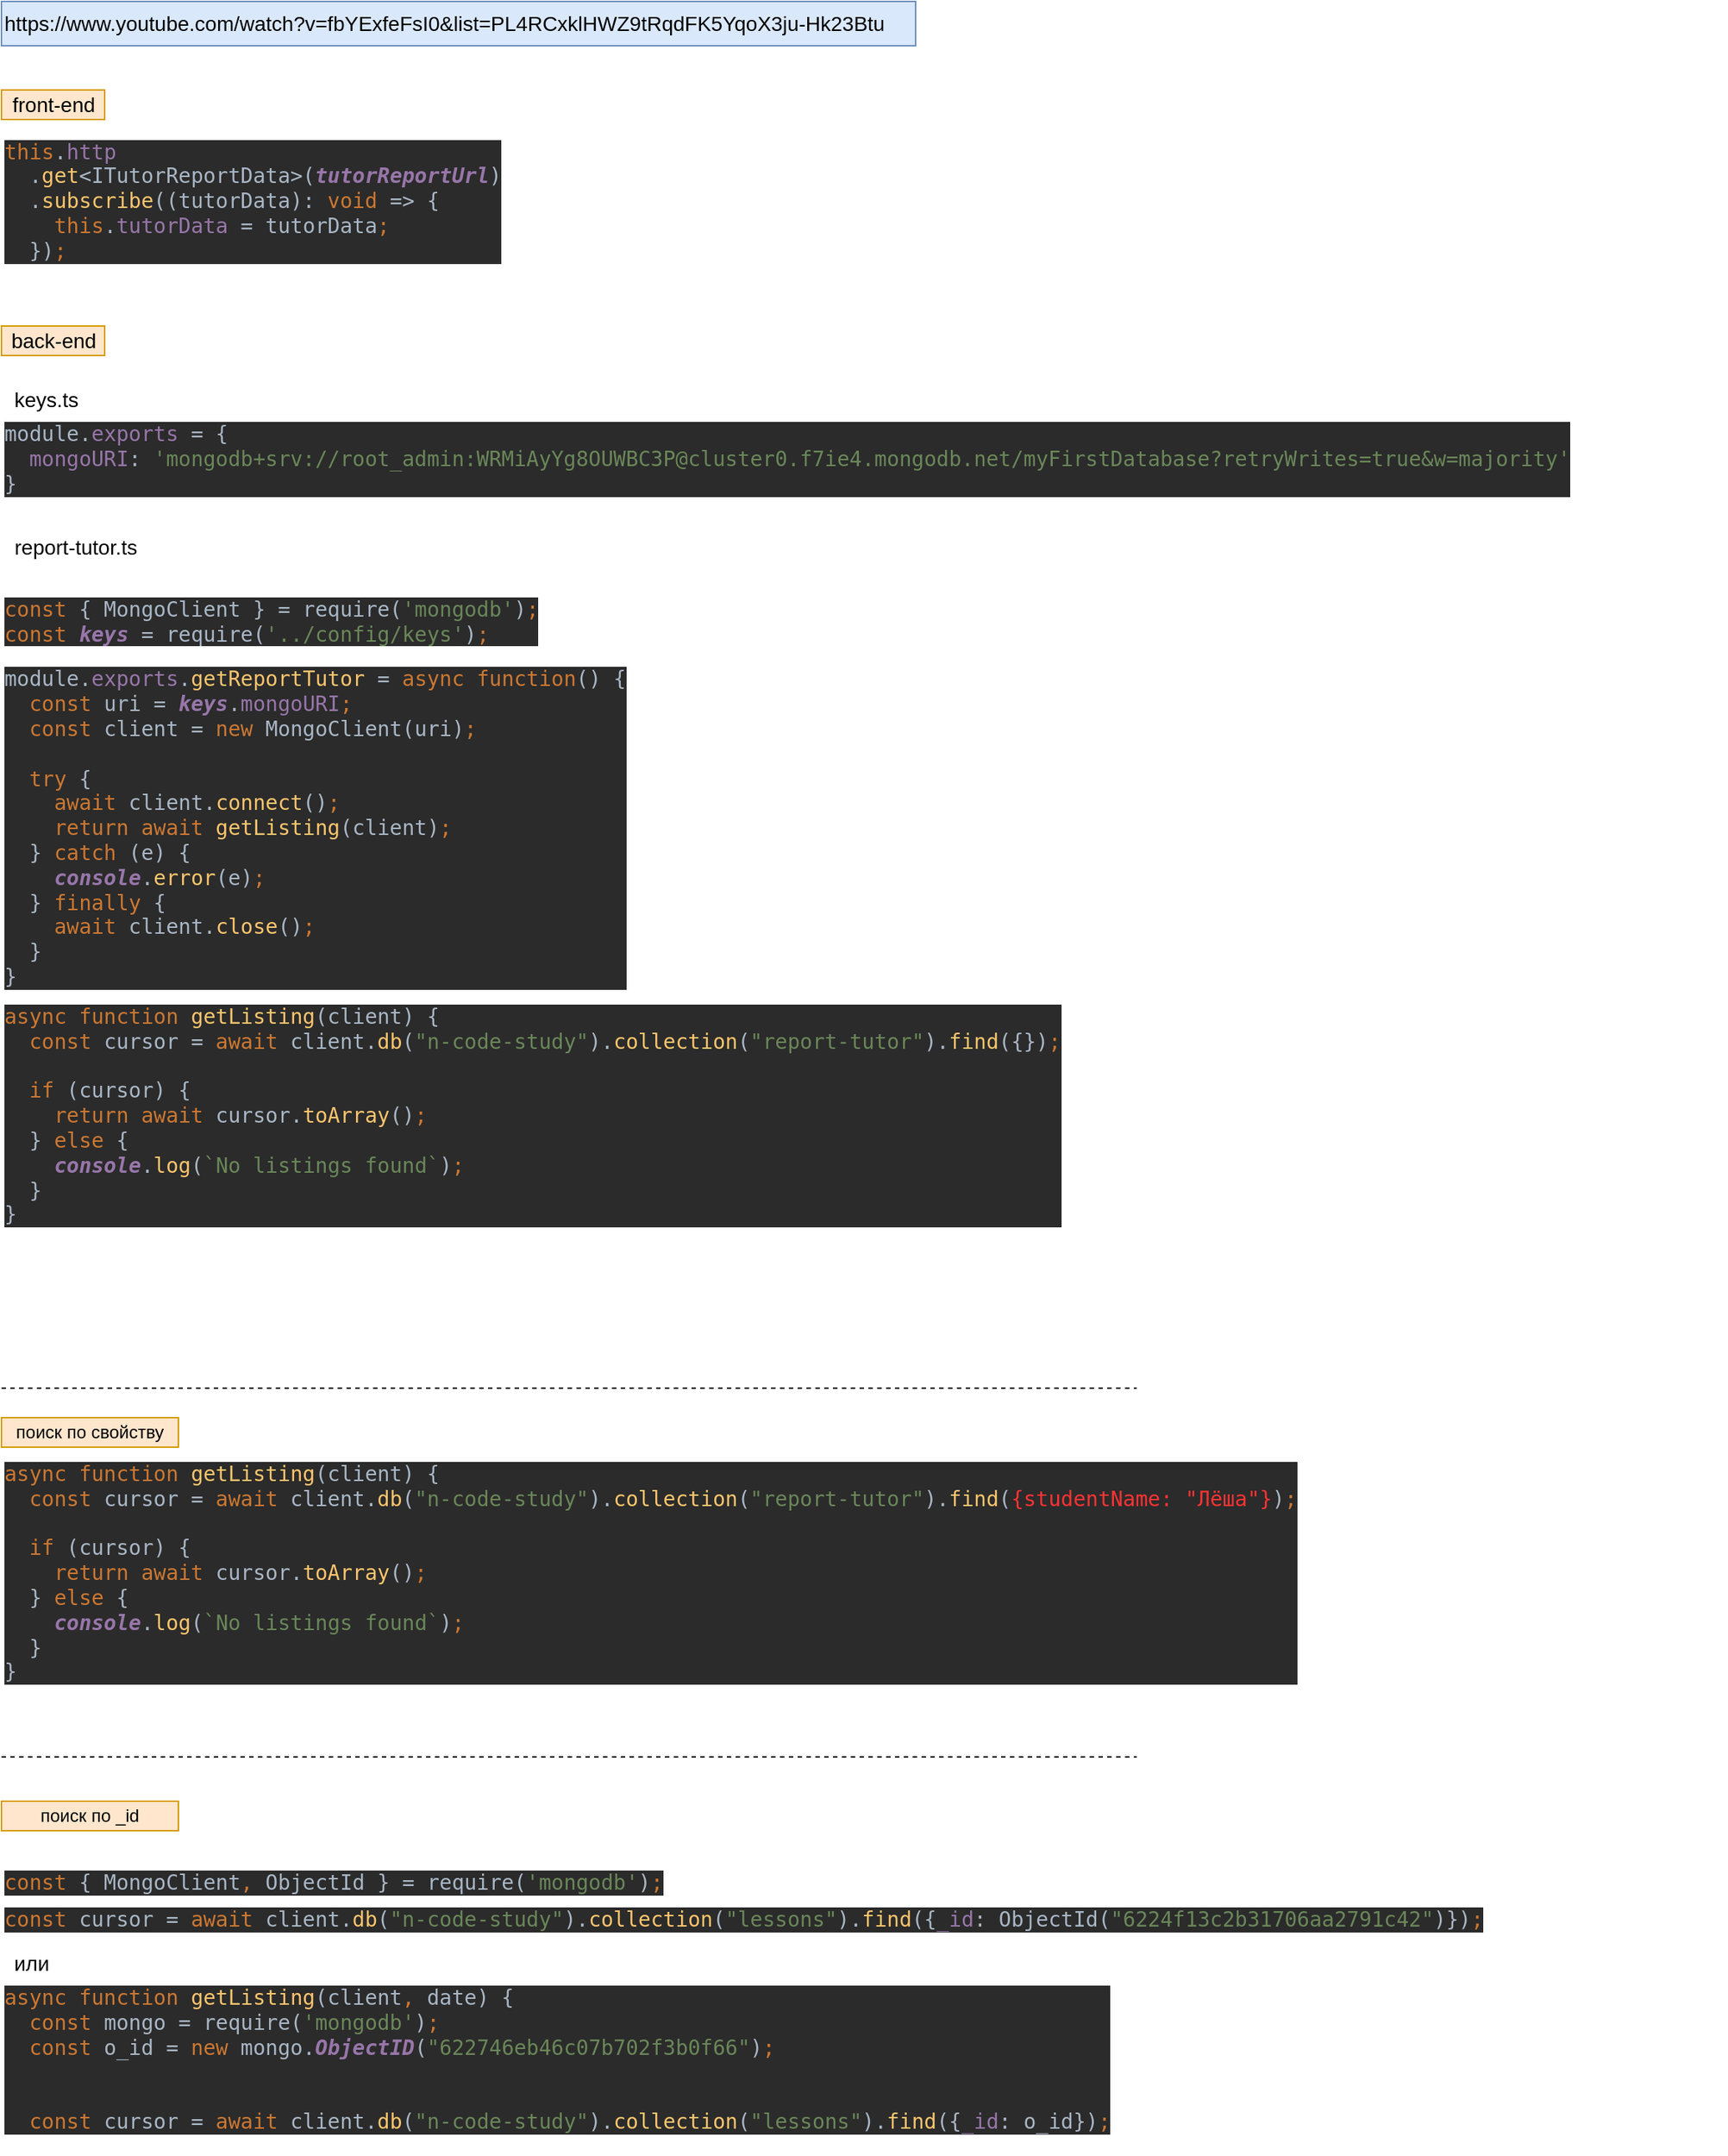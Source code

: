 <mxfile version="13.7.3" type="device" pages="4"><diagram id="C0SLp1-Ot98nmbYjIeOZ" name="get"><mxGraphModel dx="1024" dy="592" grid="1" gridSize="10" guides="1" tooltips="1" connect="1" arrows="1" fold="1" page="1" pageScale="1" pageWidth="827" pageHeight="1169" math="0" shadow="0"><root><mxCell id="0"/><mxCell id="1" parent="0"/><mxCell id="Z_RyxnuFz2zrRvbgIW5i-1" value="&lt;pre style=&quot;background-color: rgb(43, 43, 43); color: rgb(169, 183, 198); font-family: &amp;quot;jetbrains mono&amp;quot;, monospace; font-size: 14px;&quot;&gt;&lt;span style=&quot;color: rgb(204, 120, 50); font-size: 14px;&quot;&gt;this&lt;/span&gt;.&lt;span style=&quot;color: rgb(152, 118, 170); font-size: 14px;&quot;&gt;http&lt;br style=&quot;font-size: 14px;&quot;&gt;&lt;/span&gt;&lt;span style=&quot;color: rgb(152, 118, 170); font-size: 14px;&quot;&gt;  &lt;/span&gt;.&lt;span style=&quot;color: rgb(255, 198, 109); font-size: 14px;&quot;&gt;get&lt;/span&gt;&amp;lt;ITutorReportData&amp;gt;(&lt;span style=&quot;color: rgb(152, 118, 170); font-weight: bold; font-style: italic; font-size: 14px;&quot;&gt;tutorReportUrl&lt;/span&gt;)&lt;br style=&quot;font-size: 14px;&quot;&gt;  .&lt;span style=&quot;color: rgb(255, 198, 109); font-size: 14px;&quot;&gt;subscribe&lt;/span&gt;((tutorData): &lt;span style=&quot;color: rgb(204, 120, 50); font-size: 14px;&quot;&gt;void &lt;/span&gt;=&amp;gt; {&lt;br style=&quot;font-size: 14px;&quot;&gt;    &lt;span style=&quot;color: rgb(204, 120, 50); font-size: 14px;&quot;&gt;this&lt;/span&gt;.&lt;span style=&quot;color: rgb(152, 118, 170); font-size: 14px;&quot;&gt;tutorData &lt;/span&gt;= tutorData&lt;span style=&quot;color: rgb(204, 120, 50); font-size: 14px;&quot;&gt;;&lt;br style=&quot;font-size: 14px;&quot;&gt;&lt;/span&gt;&lt;span style=&quot;color: rgb(204, 120, 50); font-size: 14px;&quot;&gt;  &lt;/span&gt;})&lt;span style=&quot;color: rgb(204, 120, 50); font-size: 14px;&quot;&gt;;&lt;/span&gt;&lt;/pre&gt;" style="text;whiteSpace=wrap;html=1;fontSize=14;verticalAlign=middle;" parent="1" vertex="1"><mxGeometry x="40" y="110" width="350" height="90" as="geometry"/></mxCell><mxCell id="Z_RyxnuFz2zrRvbgIW5i-2" value="front-end" style="text;html=1;align=center;verticalAlign=middle;resizable=0;points=[];autosize=1;fontSize=14;fillColor=#ffe6cc;strokeColor=#d79b00;" parent="1" vertex="1"><mxGeometry x="40" y="80" width="70" height="20" as="geometry"/></mxCell><mxCell id="Z_RyxnuFz2zrRvbgIW5i-3" value="back-end" style="text;html=1;align=center;verticalAlign=middle;resizable=0;points=[];autosize=1;fontSize=14;fillColor=#ffe6cc;strokeColor=#d79b00;" parent="1" vertex="1"><mxGeometry x="40" y="240" width="70" height="20" as="geometry"/></mxCell><mxCell id="Z_RyxnuFz2zrRvbgIW5i-4" value="&lt;pre style=&quot;background-color: #2b2b2b ; color: #a9b7c6 ; font-family: &amp;quot;jetbrains mono&amp;quot; , monospace ; font-size: 9 8pt&quot;&gt;module.&lt;span style=&quot;color: #9876aa&quot;&gt;exports&lt;/span&gt;.&lt;span style=&quot;color: #ffc66d&quot;&gt;getReportTutor &lt;/span&gt;= &lt;span style=&quot;color: #cc7832&quot;&gt;async function&lt;/span&gt;() {&lt;br&gt;  &lt;span style=&quot;color: #cc7832&quot;&gt;const &lt;/span&gt;uri = &lt;span style=&quot;color: #9876aa ; font-weight: bold ; font-style: italic&quot;&gt;keys&lt;/span&gt;.&lt;span style=&quot;color: #9876aa&quot;&gt;mongoURI&lt;/span&gt;&lt;span style=&quot;color: #cc7832&quot;&gt;;&lt;br&gt;&lt;/span&gt;&lt;span style=&quot;color: #cc7832&quot;&gt;  const &lt;/span&gt;client = &lt;span style=&quot;color: #cc7832&quot;&gt;new &lt;/span&gt;MongoClient(uri)&lt;span style=&quot;color: #cc7832&quot;&gt;;&lt;br&gt;&lt;/span&gt;&lt;span style=&quot;color: #cc7832&quot;&gt;&lt;br&gt;&lt;/span&gt;&lt;span style=&quot;color: #cc7832&quot;&gt;  try &lt;/span&gt;{&lt;br&gt;    &lt;span style=&quot;color: #cc7832&quot;&gt;await &lt;/span&gt;client.&lt;span style=&quot;color: #ffc66d&quot;&gt;connect&lt;/span&gt;()&lt;span style=&quot;color: #cc7832&quot;&gt;;&lt;br&gt;&lt;/span&gt;&lt;span style=&quot;color: #cc7832&quot;&gt;    return await &lt;/span&gt;&lt;span style=&quot;color: #ffc66d&quot;&gt;getListing&lt;/span&gt;(client)&lt;span style=&quot;color: #cc7832&quot;&gt;;&lt;br&gt;&lt;/span&gt;&lt;span style=&quot;color: #cc7832&quot;&gt;  &lt;/span&gt;} &lt;span style=&quot;color: #cc7832&quot;&gt;catch &lt;/span&gt;(e) {&lt;br&gt;    &lt;span style=&quot;color: #9876aa ; font-weight: bold ; font-style: italic&quot;&gt;console&lt;/span&gt;.&lt;span style=&quot;color: #ffc66d&quot;&gt;error&lt;/span&gt;(e)&lt;span style=&quot;color: #cc7832&quot;&gt;;&lt;br&gt;&lt;/span&gt;&lt;span style=&quot;color: #cc7832&quot;&gt;  &lt;/span&gt;} &lt;span style=&quot;color: #cc7832&quot;&gt;finally &lt;/span&gt;{&lt;br&gt;    &lt;span style=&quot;color: #cc7832&quot;&gt;await &lt;/span&gt;client.&lt;span style=&quot;color: #ffc66d&quot;&gt;close&lt;/span&gt;()&lt;span style=&quot;color: #cc7832&quot;&gt;;&lt;br&gt;&lt;/span&gt;&lt;span style=&quot;color: #cc7832&quot;&gt;  &lt;/span&gt;}&lt;br&gt;}&lt;/pre&gt;" style="text;whiteSpace=wrap;html=1;fontSize=14;verticalAlign=middle;" parent="1" vertex="1"><mxGeometry x="40" y="470" width="450" height="220" as="geometry"/></mxCell><mxCell id="Z_RyxnuFz2zrRvbgIW5i-5" value="&lt;pre style=&quot;background-color: #2b2b2b ; color: #a9b7c6 ; font-family: &amp;quot;jetbrains mono&amp;quot; , monospace ; font-size: 9 8pt&quot;&gt;&lt;span style=&quot;color: #cc7832&quot;&gt;async function &lt;/span&gt;&lt;span style=&quot;color: #ffc66d&quot;&gt;getListing&lt;/span&gt;(client) {&lt;br&gt;  &lt;span style=&quot;color: #cc7832&quot;&gt;const &lt;/span&gt;cursor = &lt;span style=&quot;color: #cc7832&quot;&gt;await &lt;/span&gt;client.&lt;span style=&quot;color: #ffc66d&quot;&gt;db&lt;/span&gt;(&lt;span style=&quot;color: #6a8759&quot;&gt;&quot;n-code-study&quot;&lt;/span&gt;).&lt;span style=&quot;color: #ffc66d&quot;&gt;collection&lt;/span&gt;(&lt;span style=&quot;color: #6a8759&quot;&gt;&quot;report-tutor&quot;&lt;/span&gt;).&lt;span style=&quot;color: #ffc66d&quot;&gt;find&lt;/span&gt;({})&lt;span style=&quot;color: #cc7832&quot;&gt;;&lt;br&gt;&lt;/span&gt;&lt;span style=&quot;color: #cc7832&quot;&gt;&lt;br&gt;&lt;/span&gt;&lt;span style=&quot;color: #cc7832&quot;&gt;  if &lt;/span&gt;(cursor) {&lt;br&gt;    &lt;span style=&quot;color: #cc7832&quot;&gt;return await &lt;/span&gt;cursor.&lt;span style=&quot;color: #ffc66d&quot;&gt;toArray&lt;/span&gt;()&lt;span style=&quot;color: #cc7832&quot;&gt;;&lt;br&gt;&lt;/span&gt;&lt;span style=&quot;color: #cc7832&quot;&gt;  &lt;/span&gt;} &lt;span style=&quot;color: #cc7832&quot;&gt;else &lt;/span&gt;{&lt;br&gt;    &lt;span style=&quot;color: #9876aa ; font-weight: bold ; font-style: italic&quot;&gt;console&lt;/span&gt;.&lt;span style=&quot;color: #ffc66d&quot;&gt;log&lt;/span&gt;(&lt;span style=&quot;color: #6a8759&quot;&gt;`No listings found`&lt;/span&gt;)&lt;span style=&quot;color: #cc7832&quot;&gt;;&lt;br&gt;&lt;/span&gt;&lt;span style=&quot;color: #cc7832&quot;&gt;  &lt;/span&gt;}&lt;br&gt;}&lt;/pre&gt;" style="text;whiteSpace=wrap;html=1;fontSize=14;verticalAlign=middle;" parent="1" vertex="1"><mxGeometry x="40" y="700" width="720" height="150" as="geometry"/></mxCell><mxCell id="Z_RyxnuFz2zrRvbgIW5i-6" value="&lt;pre style=&quot;background-color: #2b2b2b ; color: #a9b7c6 ; font-family: &amp;quot;jetbrains mono&amp;quot; , monospace ; font-size: 9 8pt&quot;&gt;module.&lt;span style=&quot;color: #9876aa&quot;&gt;exports &lt;/span&gt;= {&lt;br&gt;  &lt;span style=&quot;color: #9876aa&quot;&gt;mongoURI&lt;/span&gt;: &lt;span style=&quot;color: #6a8759&quot;&gt;'mongodb+srv://root_admin:WRMiAyYg8OUWBC3P@cluster0.f7ie4.mongodb.net/myFirstDatabase?retryWrites=true&amp;amp;w=majority'&lt;br&gt;&lt;/span&gt;}&lt;/pre&gt;" style="text;whiteSpace=wrap;html=1;fontSize=14;verticalAlign=middle;" parent="1" vertex="1"><mxGeometry x="40" y="300" width="770" height="60" as="geometry"/></mxCell><mxCell id="Z_RyxnuFz2zrRvbgIW5i-7" value="keys.ts" style="text;html=1;align=center;verticalAlign=middle;resizable=0;points=[];autosize=1;fontSize=14;" parent="1" vertex="1"><mxGeometry x="40" y="280" width="60" height="20" as="geometry"/></mxCell><mxCell id="Z_RyxnuFz2zrRvbgIW5i-8" value="&lt;pre style=&quot;background-color: #2b2b2b ; color: #a9b7c6 ; font-family: &amp;quot;jetbrains mono&amp;quot; , monospace ; font-size: 9 8pt&quot;&gt;&lt;span style=&quot;color: #cc7832&quot;&gt;const &lt;/span&gt;{ MongoClient } = require(&lt;span style=&quot;color: #6a8759&quot;&gt;'mongodb'&lt;/span&gt;)&lt;span style=&quot;color: #cc7832&quot;&gt;;&lt;br&gt;&lt;/span&gt;&lt;span style=&quot;color: #cc7832&quot;&gt;const &lt;/span&gt;&lt;span style=&quot;color: #9876aa ; font-weight: bold ; font-style: italic&quot;&gt;keys &lt;/span&gt;= require(&lt;span style=&quot;color: #6a8759&quot;&gt;'../config/keys'&lt;/span&gt;)&lt;span style=&quot;color: #cc7832&quot;&gt;;&lt;/span&gt;&lt;/pre&gt;" style="text;whiteSpace=wrap;html=1;fontSize=14;verticalAlign=middle;" parent="1" vertex="1"><mxGeometry x="40" y="420" width="390" height="40" as="geometry"/></mxCell><mxCell id="Z_RyxnuFz2zrRvbgIW5i-9" value="report-tutor.ts" style="text;html=1;align=center;verticalAlign=middle;resizable=0;points=[];autosize=1;fontSize=14;" parent="1" vertex="1"><mxGeometry x="40" y="380" width="100" height="20" as="geometry"/></mxCell><UserObject label="https://www.youtube.com/watch?v=fbYExfeFsI0&amp;list=PL4RCxklHWZ9tRqdFK5YqoX3ju-Hk23Btu" link="https://www.youtube.com/watch?v=fbYExfeFsI0&amp;list=PL4RCxklHWZ9tRqdFK5YqoX3ju-Hk23Btu" id="CgA-ZQlIcDmH8f3sfUjZ-1"><mxCell style="text;whiteSpace=wrap;html=1;fontSize=14;fillColor=#dae8fc;strokeColor=#6c8ebf;" parent="1" vertex="1"><mxGeometry x="40" y="20" width="620" height="30" as="geometry"/></mxCell></UserObject><mxCell id="luUYkMxcH7jTEnD5_Dl_-1" value="" style="endArrow=none;dashed=1;html=1;" edge="1" parent="1"><mxGeometry width="50" height="50" relative="1" as="geometry"><mxPoint x="40" y="960" as="sourcePoint"/><mxPoint x="810" y="960" as="targetPoint"/></mxGeometry></mxCell><mxCell id="luUYkMxcH7jTEnD5_Dl_-2" value="&lt;pre style=&quot;background-color: rgb(43 , 43 , 43) ; font-family: &amp;#34;jetbrains mono&amp;#34; , monospace&quot;&gt;&lt;span style=&quot;color: rgb(169 , 183 , 198)&quot;&gt;&lt;span style=&quot;color: #cc7832&quot;&gt;async function &lt;/span&gt;&lt;span style=&quot;color: #ffc66d&quot;&gt;getListing&lt;/span&gt;(client) {&lt;br&gt;  &lt;span style=&quot;color: #cc7832&quot;&gt;const &lt;/span&gt;cursor = &lt;span style=&quot;color: #cc7832&quot;&gt;await &lt;/span&gt;client.&lt;span style=&quot;color: #ffc66d&quot;&gt;db&lt;/span&gt;(&lt;span style=&quot;color: #6a8759&quot;&gt;&quot;n-code-study&quot;&lt;/span&gt;).&lt;span style=&quot;color: #ffc66d&quot;&gt;collection&lt;/span&gt;(&lt;span style=&quot;color: #6a8759&quot;&gt;&quot;report-tutor&quot;&lt;/span&gt;).&lt;span style=&quot;color: #ffc66d&quot;&gt;find&lt;/span&gt;(&lt;/span&gt;&lt;font color=&quot;#ff3333&quot;&gt;{studentName: &quot;Лёша&quot;}&lt;/font&gt;&lt;font color=&quot;#a9b7c6&quot;&gt;)&lt;/font&gt;&lt;span style=&quot;color: rgb(204 , 120 , 50)&quot;&gt;;&lt;br&gt;&lt;/span&gt;&lt;span style=&quot;color: rgb(204 , 120 , 50)&quot;&gt;&lt;br&gt;&lt;/span&gt;&lt;span style=&quot;color: rgb(204 , 120 , 50)&quot;&gt;  if &lt;/span&gt;&lt;font color=&quot;#a9b7c6&quot;&gt;(cursor) {&lt;br&gt;    &lt;/font&gt;&lt;span style=&quot;color: rgb(204 , 120 , 50)&quot;&gt;return await &lt;/span&gt;&lt;font color=&quot;#a9b7c6&quot;&gt;cursor.&lt;/font&gt;&lt;span style=&quot;color: rgb(255 , 198 , 109)&quot;&gt;toArray&lt;/span&gt;&lt;font color=&quot;#a9b7c6&quot;&gt;()&lt;/font&gt;&lt;span style=&quot;color: rgb(204 , 120 , 50)&quot;&gt;;&lt;br&gt;&lt;/span&gt;&lt;span style=&quot;color: rgb(204 , 120 , 50)&quot;&gt;  &lt;/span&gt;&lt;font color=&quot;#a9b7c6&quot;&gt;} &lt;/font&gt;&lt;span style=&quot;color: rgb(204 , 120 , 50)&quot;&gt;else &lt;/span&gt;&lt;font color=&quot;#a9b7c6&quot;&gt;{&lt;br&gt;    &lt;/font&gt;&lt;span style=&quot;color: rgb(152 , 118 , 170) ; font-weight: bold ; font-style: italic&quot;&gt;console&lt;/span&gt;&lt;font color=&quot;#a9b7c6&quot;&gt;.&lt;/font&gt;&lt;span style=&quot;color: rgb(255 , 198 , 109)&quot;&gt;log&lt;/span&gt;&lt;font color=&quot;#a9b7c6&quot;&gt;(&lt;/font&gt;&lt;span style=&quot;color: rgb(106 , 135 , 89)&quot;&gt;`No listings found`&lt;/span&gt;&lt;font color=&quot;#a9b7c6&quot;&gt;)&lt;/font&gt;&lt;span style=&quot;color: rgb(204 , 120 , 50)&quot;&gt;;&lt;br&gt;&lt;/span&gt;&lt;span style=&quot;color: rgb(204 , 120 , 50)&quot;&gt;  &lt;/span&gt;&lt;font color=&quot;#a9b7c6&quot;&gt;}&lt;br&gt;}&lt;/font&gt;&lt;/pre&gt;" style="text;whiteSpace=wrap;html=1;fontSize=14;verticalAlign=middle;" vertex="1" parent="1"><mxGeometry x="40" y="1010" width="1170" height="150" as="geometry"/></mxCell><mxCell id="luUYkMxcH7jTEnD5_Dl_-3" value="поиск по свойству" style="text;html=1;strokeColor=#d79b00;fillColor=#ffe6cc;align=center;verticalAlign=middle;whiteSpace=wrap;rounded=0;" vertex="1" parent="1"><mxGeometry x="40" y="980" width="120" height="20" as="geometry"/></mxCell><mxCell id="luUYkMxcH7jTEnD5_Dl_-4" value="" style="endArrow=none;dashed=1;html=1;" edge="1" parent="1"><mxGeometry width="50" height="50" relative="1" as="geometry"><mxPoint x="40" y="1210" as="sourcePoint"/><mxPoint x="810" y="1210" as="targetPoint"/></mxGeometry></mxCell><mxCell id="luUYkMxcH7jTEnD5_Dl_-5" value="&lt;pre style=&quot;background-color: rgb(43, 43, 43); color: rgb(169, 183, 198); font-family: &amp;quot;jetbrains mono&amp;quot;, monospace; font-size: 14px;&quot;&gt;&lt;span style=&quot;color: rgb(204, 120, 50); font-size: 14px;&quot;&gt;async function &lt;/span&gt;&lt;span style=&quot;color: rgb(255, 198, 109); font-size: 14px;&quot;&gt;getListing&lt;/span&gt;(client&lt;span style=&quot;color: rgb(204, 120, 50); font-size: 14px;&quot;&gt;, &lt;/span&gt;date) {&lt;br style=&quot;font-size: 14px;&quot;&gt;  &lt;span style=&quot;color: rgb(204, 120, 50); font-size: 14px;&quot;&gt;const &lt;/span&gt;mongo = require(&lt;span style=&quot;color: rgb(106, 135, 89); font-size: 14px;&quot;&gt;'mongodb'&lt;/span&gt;)&lt;span style=&quot;color: rgb(204, 120, 50); font-size: 14px;&quot;&gt;;&lt;br style=&quot;font-size: 14px;&quot;&gt;&lt;/span&gt;&lt;span style=&quot;color: rgb(204, 120, 50); font-size: 14px;&quot;&gt;  const &lt;/span&gt;o_id = &lt;span style=&quot;color: rgb(204, 120, 50); font-size: 14px;&quot;&gt;new &lt;/span&gt;mongo.&lt;span style=&quot;color: rgb(152, 118, 170); font-weight: bold; font-style: italic; font-size: 14px;&quot;&gt;ObjectID&lt;/span&gt;(&lt;span style=&quot;color: rgb(106, 135, 89); font-size: 14px;&quot;&gt;&quot;622746eb46c07b702f3b0f66&quot;&lt;/span&gt;)&lt;span style=&quot;color: rgb(204, 120, 50); font-size: 14px;&quot;&gt;;&lt;br style=&quot;font-size: 14px;&quot;&gt;&lt;/span&gt;&lt;span style=&quot;color: rgb(204, 120, 50); font-size: 14px;&quot;&gt;&lt;br style=&quot;font-size: 14px;&quot;&gt;&lt;/span&gt;&lt;span style=&quot;color: rgb(204, 120, 50); font-size: 14px;&quot;&gt;&lt;br style=&quot;font-size: 14px;&quot;&gt;&lt;/span&gt;&lt;span style=&quot;color: rgb(204, 120, 50); font-size: 14px;&quot;&gt;  const &lt;/span&gt;cursor = &lt;span style=&quot;color: rgb(204, 120, 50); font-size: 14px;&quot;&gt;await &lt;/span&gt;client.&lt;span style=&quot;color: rgb(255, 198, 109); font-size: 14px;&quot;&gt;db&lt;/span&gt;(&lt;span style=&quot;color: rgb(106, 135, 89); font-size: 14px;&quot;&gt;&quot;n-code-study&quot;&lt;/span&gt;).&lt;span style=&quot;color: rgb(255, 198, 109); font-size: 14px;&quot;&gt;collection&lt;/span&gt;(&lt;span style=&quot;color: rgb(106, 135, 89); font-size: 14px;&quot;&gt;&quot;lessons&quot;&lt;/span&gt;).&lt;span style=&quot;color: rgb(255, 198, 109); font-size: 14px;&quot;&gt;find&lt;/span&gt;({&lt;span style=&quot;color: rgb(152, 118, 170); font-size: 14px;&quot;&gt;_id&lt;/span&gt;: o_id})&lt;span style=&quot;color: rgb(204, 120, 50); font-size: 14px;&quot;&gt;;&lt;/span&gt;&lt;/pre&gt;" style="text;whiteSpace=wrap;html=1;verticalAlign=middle;fontSize=14;" vertex="1" parent="1"><mxGeometry x="40" y="1370" width="550" height="90" as="geometry"/></mxCell><mxCell id="luUYkMxcH7jTEnD5_Dl_-6" value="поиск по _id" style="text;html=1;strokeColor=#d79b00;fillColor=#ffe6cc;align=center;verticalAlign=middle;whiteSpace=wrap;rounded=0;" vertex="1" parent="1"><mxGeometry x="40" y="1240" width="120" height="20" as="geometry"/></mxCell><mxCell id="luUYkMxcH7jTEnD5_Dl_-7" value="или" style="text;html=1;align=center;verticalAlign=middle;resizable=0;points=[];autosize=1;fontSize=14;" vertex="1" parent="1"><mxGeometry x="40" y="1340" width="40" height="20" as="geometry"/></mxCell><mxCell id="luUYkMxcH7jTEnD5_Dl_-8" value="&lt;pre style=&quot;background-color: #2b2b2b ; color: #a9b7c6 ; font-family: &amp;quot;jetbrains mono&amp;quot; , monospace ; font-size: 9 8pt&quot;&gt;&lt;span style=&quot;color: #cc7832&quot;&gt;const &lt;/span&gt;{ MongoClient&lt;span style=&quot;color: #cc7832&quot;&gt;, &lt;/span&gt;ObjectId } = require(&lt;span style=&quot;color: #6a8759&quot;&gt;'mongodb'&lt;/span&gt;)&lt;span style=&quot;color: #cc7832&quot;&gt;;&lt;/span&gt;&lt;/pre&gt;" style="text;whiteSpace=wrap;html=1;fontSize=14;verticalAlign=middle;" vertex="1" parent="1"><mxGeometry x="40" y="1280" width="470" height="30" as="geometry"/></mxCell><mxCell id="luUYkMxcH7jTEnD5_Dl_-9" value="&lt;pre style=&quot;background-color: #2b2b2b ; color: #a9b7c6 ; font-family: &amp;quot;jetbrains mono&amp;quot; , monospace ; font-size: 9 8pt&quot;&gt;&lt;span style=&quot;color: #cc7832&quot;&gt;const &lt;/span&gt;cursor = &lt;span style=&quot;color: #cc7832&quot;&gt;await &lt;/span&gt;client.&lt;span style=&quot;color: #ffc66d&quot;&gt;db&lt;/span&gt;(&lt;span style=&quot;color: #6a8759&quot;&gt;&quot;n-code-study&quot;&lt;/span&gt;).&lt;span style=&quot;color: #ffc66d&quot;&gt;collection&lt;/span&gt;(&lt;span style=&quot;color: #6a8759&quot;&gt;&quot;lessons&quot;&lt;/span&gt;).&lt;span style=&quot;color: #ffc66d&quot;&gt;find&lt;/span&gt;({&lt;span style=&quot;color: #9876aa&quot;&gt;_id&lt;/span&gt;: ObjectId(&lt;span style=&quot;color: #6a8759&quot;&gt;&quot;6224f13c2b31706aa2791c42&quot;&lt;/span&gt;)})&lt;span style=&quot;color: #cc7832&quot;&gt;;&lt;/span&gt;&lt;/pre&gt;" style="text;whiteSpace=wrap;html=1;fontSize=14;verticalAlign=middle;" vertex="1" parent="1"><mxGeometry x="40" y="1300" width="550" height="40" as="geometry"/></mxCell></root></mxGraphModel></diagram><diagram id="MFLV8ytyMwmdDLiVcy2L" name="add (post)"><mxGraphModel dx="1024" dy="592" grid="1" gridSize="10" guides="1" tooltips="1" connect="1" arrows="1" fold="1" page="1" pageScale="1" pageWidth="827" pageHeight="1169" math="0" shadow="0"><root><mxCell id="myI89vEvNKv6gcAAd4rY-0"/><mxCell id="myI89vEvNKv6gcAAd4rY-1" parent="myI89vEvNKv6gcAAd4rY-0"/><mxCell id="XvN6N60eGgAWxfsmA-5O-1" value="front-end" style="text;html=1;align=center;verticalAlign=middle;resizable=0;points=[];autosize=1;fontSize=14;fillColor=#ffe6cc;strokeColor=#d79b00;" parent="myI89vEvNKv6gcAAd4rY-1" vertex="1"><mxGeometry x="40" y="60" width="70" height="20" as="geometry"/></mxCell><mxCell id="XvN6N60eGgAWxfsmA-5O-2" value="back-end" style="text;html=1;align=center;verticalAlign=middle;resizable=0;points=[];autosize=1;fontSize=14;fillColor=#ffe6cc;strokeColor=#d79b00;" parent="myI89vEvNKv6gcAAd4rY-1" vertex="1"><mxGeometry x="40" y="280" width="70" height="20" as="geometry"/></mxCell><mxCell id="XvN6N60eGgAWxfsmA-5O-5" value="&lt;pre style=&quot;background-color: #2b2b2b ; color: #a9b7c6 ; font-family: &amp;quot;jetbrains mono&amp;quot; , monospace ; font-size: 9 8pt&quot;&gt;module.&lt;span style=&quot;color: #9876aa&quot;&gt;exports &lt;/span&gt;= {&lt;br&gt;  &lt;span style=&quot;color: #9876aa&quot;&gt;mongoURI&lt;/span&gt;: &lt;span style=&quot;color: #6a8759&quot;&gt;'mongodb+srv://root_admin:WRMiAyYg8OUWBC3P@cluster0.f7ie4.mongodb.net/myFirstDatabase?retryWrites=true&amp;amp;w=majority'&lt;br&gt;&lt;/span&gt;}&lt;/pre&gt;" style="text;whiteSpace=wrap;html=1;fontSize=14;verticalAlign=middle;" parent="myI89vEvNKv6gcAAd4rY-1" vertex="1"><mxGeometry x="40" y="330" width="770" height="60" as="geometry"/></mxCell><mxCell id="XvN6N60eGgAWxfsmA-5O-6" value="keys.ts" style="text;html=1;align=center;verticalAlign=middle;resizable=0;points=[];autosize=1;fontSize=14;" parent="myI89vEvNKv6gcAAd4rY-1" vertex="1"><mxGeometry x="40" y="310" width="60" height="20" as="geometry"/></mxCell><mxCell id="XvN6N60eGgAWxfsmA-5O-7" value="&lt;pre style=&quot;background-color: #2b2b2b ; color: #a9b7c6 ; font-family: &amp;quot;jetbrains mono&amp;quot; , monospace ; font-size: 9 8pt&quot;&gt;&lt;span style=&quot;color: #cc7832&quot;&gt;const &lt;/span&gt;{ MongoClient } = require(&lt;span style=&quot;color: #6a8759&quot;&gt;'mongodb'&lt;/span&gt;)&lt;span style=&quot;color: #cc7832&quot;&gt;;&lt;br&gt;&lt;/span&gt;&lt;span style=&quot;color: #cc7832&quot;&gt;const &lt;/span&gt;&lt;span style=&quot;color: #9876aa ; font-weight: bold ; font-style: italic&quot;&gt;keys &lt;/span&gt;= require(&lt;span style=&quot;color: #6a8759&quot;&gt;'../config/keys'&lt;/span&gt;)&lt;span style=&quot;color: #cc7832&quot;&gt;;&lt;/span&gt;&lt;/pre&gt;" style="text;whiteSpace=wrap;html=1;fontSize=14;verticalAlign=middle;" parent="myI89vEvNKv6gcAAd4rY-1" vertex="1"><mxGeometry x="40" y="420" width="390" height="40" as="geometry"/></mxCell><mxCell id="XvN6N60eGgAWxfsmA-5O-8" value="report-tutor.ts" style="text;html=1;align=center;verticalAlign=middle;resizable=0;points=[];autosize=1;fontSize=14;" parent="myI89vEvNKv6gcAAd4rY-1" vertex="1"><mxGeometry x="40" y="400" width="100" height="20" as="geometry"/></mxCell><mxCell id="bj8vV6K6RHZCfGik3T3Q-0" value="&lt;pre style=&quot;background-color: #2b2b2b ; color: #a9b7c6 ; font-family: &amp;quot;jetbrains mono&amp;quot; , monospace ; font-size: 9 8pt&quot;&gt; &lt;span style=&quot;color: #cc7832&quot;&gt;const &lt;/span&gt;newRow = {&lt;br&gt;  &lt;span style=&quot;color: #6a8759&quot;&gt;&quot;date&quot;&lt;/span&gt;: &lt;span style=&quot;color: #6a8759&quot;&gt;&quot;13.01.22&quot;&lt;/span&gt;&lt;span style=&quot;color: #cc7832&quot;&gt;,&lt;br&gt;&lt;/span&gt;&lt;span style=&quot;color: #cc7832&quot;&gt;  &lt;/span&gt;&lt;span style=&quot;color: #6a8759&quot;&gt;&quot;time&quot;&lt;/span&gt;: &lt;span style=&quot;color: #6a8759&quot;&gt;&quot;14:00 - 15:00&quot;&lt;/span&gt;&lt;span style=&quot;color: #cc7832&quot;&gt;,&lt;br&gt;&lt;/span&gt;&lt;span style=&quot;color: #cc7832&quot;&gt;  &lt;/span&gt;&lt;span style=&quot;color: #6a8759&quot;&gt;&quot;name&quot;&lt;/span&gt;: &lt;span style=&quot;color: #6a8759&quot;&gt;&quot;Лёша1111&quot;&lt;/span&gt;&lt;span style=&quot;color: #cc7832&quot;&gt;,&lt;br&gt;&lt;/span&gt;&lt;span style=&quot;color: #cc7832&quot;&gt;  &lt;/span&gt;&lt;span style=&quot;color: #6a8759&quot;&gt;&quot;subject&quot;&lt;/span&gt;: &lt;span style=&quot;color: #6a8759&quot;&gt;&quot;Тема&quot;&lt;/span&gt;&lt;span style=&quot;color: #cc7832&quot;&gt;,&lt;br&gt;&lt;/span&gt;&lt;span style=&quot;color: #cc7832&quot;&gt;  &lt;/span&gt;&lt;span style=&quot;color: #6a8759&quot;&gt;&quot;status&quot;&lt;/span&gt;: &lt;span style=&quot;color: #6a8759&quot;&gt;&quot;Отменено&quot;&lt;/span&gt;&lt;span style=&quot;color: #cc7832&quot;&gt;,&lt;br&gt;&lt;/span&gt;&lt;span style=&quot;color: #cc7832&quot;&gt;  &lt;/span&gt;&lt;span style=&quot;color: #6a8759&quot;&gt;&quot;information&quot;&lt;/span&gt;: &lt;span style=&quot;color: #6a8759&quot;&gt;&quot;test2&quot;&lt;/span&gt;&lt;span style=&quot;color: #cc7832&quot;&gt;,&lt;br&gt;&lt;/span&gt;&lt;span style=&quot;color: #cc7832&quot;&gt;  &lt;/span&gt;&lt;span style=&quot;color: #6a8759&quot;&gt;&quot;rowId&quot;&lt;/span&gt;: &lt;span style=&quot;color: #9876aa ; font-weight: bold ; font-style: italic&quot;&gt;String&lt;/span&gt;(&lt;span style=&quot;color: #9876aa ; font-weight: bold ; font-style: italic&quot;&gt;Date&lt;/span&gt;.&lt;span style=&quot;color: #ffc66d&quot;&gt;now&lt;/span&gt;())&lt;br&gt;}&lt;br&gt;&lt;br&gt; &lt;span style=&quot;color: #cc7832&quot;&gt;this&lt;/span&gt;.&lt;span style=&quot;color: #9876aa&quot;&gt;http&lt;/span&gt;.&lt;span style=&quot;color: #ffc66d&quot;&gt;post&lt;/span&gt;(&lt;span style=&quot;color: #9876aa ; font-weight: bold ; font-style: italic&quot;&gt;tutorReportUrl&lt;/span&gt;&lt;span style=&quot;color: #cc7832&quot;&gt;, &lt;/span&gt;newRow).&lt;span style=&quot;color: #ffc66d&quot;&gt;subscribe&lt;/span&gt;()&lt;span style=&quot;color: #cc7832&quot;&gt;;&lt;/span&gt;&lt;/pre&gt;" style="text;whiteSpace=wrap;html=1;fontSize=14;verticalAlign=middle;" parent="myI89vEvNKv6gcAAd4rY-1" vertex="1"><mxGeometry x="40" y="90" width="460" height="180" as="geometry"/></mxCell><mxCell id="p-ZgldZuo0uMP2ANmTh--0" value="&lt;pre style=&quot;background-color: #2b2b2b ; color: #a9b7c6 ; font-family: &amp;quot;jetbrains mono&amp;quot; , monospace ; font-size: 9 8pt&quot;&gt;module.&lt;span style=&quot;color: #9876aa&quot;&gt;exports&lt;/span&gt;.&lt;span style=&quot;color: #ffc66d&quot;&gt;addReportTutor &lt;/span&gt;= &lt;span style=&quot;color: #cc7832&quot;&gt;async function&lt;/span&gt;(userId&lt;span style=&quot;color: #cc7832&quot;&gt;, &lt;/span&gt;newListing) {&lt;br&gt;  &lt;span style=&quot;color: #cc7832&quot;&gt;const &lt;/span&gt;uri = &lt;span style=&quot;color: #9876aa ; font-weight: bold ; font-style: italic&quot;&gt;keys&lt;/span&gt;.&lt;span style=&quot;color: #9876aa&quot;&gt;mongoURI&lt;/span&gt;&lt;span style=&quot;color: #cc7832&quot;&gt;;&lt;br&gt;&lt;/span&gt;&lt;span style=&quot;color: #cc7832&quot;&gt;  const &lt;/span&gt;client = &lt;span style=&quot;color: #cc7832&quot;&gt;new &lt;/span&gt;MongoClient(uri)&lt;span style=&quot;color: #cc7832&quot;&gt;;&lt;br&gt;&lt;/span&gt;&lt;span style=&quot;color: #cc7832&quot;&gt;&lt;br&gt;&lt;/span&gt;&lt;span style=&quot;color: #cc7832&quot;&gt;  try &lt;/span&gt;{&lt;br&gt;    &lt;span style=&quot;color: #cc7832&quot;&gt;await &lt;/span&gt;client.&lt;span style=&quot;color: #ffc66d&quot;&gt;connect&lt;/span&gt;()&lt;span style=&quot;color: #cc7832&quot;&gt;;&lt;br&gt;&lt;/span&gt;&lt;span style=&quot;color: #cc7832&quot;&gt;    return await &lt;/span&gt;&lt;span style=&quot;color: #ffc66d&quot;&gt;addListing&lt;/span&gt;(client&lt;span style=&quot;color: #cc7832&quot;&gt;, &lt;/span&gt;userId&lt;span style=&quot;color: #cc7832&quot;&gt;, &lt;/span&gt;newListing)&lt;span style=&quot;color: #cc7832&quot;&gt;;&lt;br&gt;&lt;/span&gt;&lt;span style=&quot;color: #cc7832&quot;&gt;  &lt;/span&gt;} &lt;span style=&quot;color: #cc7832&quot;&gt;catch &lt;/span&gt;(e) {&lt;br&gt;    &lt;span style=&quot;color: #9876aa ; font-weight: bold ; font-style: italic&quot;&gt;console&lt;/span&gt;.&lt;span style=&quot;color: #ffc66d&quot;&gt;error&lt;/span&gt;(e)&lt;span style=&quot;color: #cc7832&quot;&gt;;&lt;br&gt;&lt;/span&gt;&lt;span style=&quot;color: #cc7832&quot;&gt;  &lt;/span&gt;} &lt;span style=&quot;color: #cc7832&quot;&gt;finally &lt;/span&gt;{&lt;br&gt;    &lt;span style=&quot;color: #cc7832&quot;&gt;await &lt;/span&gt;client.&lt;span style=&quot;color: #ffc66d&quot;&gt;close&lt;/span&gt;()&lt;span style=&quot;color: #cc7832&quot;&gt;;&lt;br&gt;&lt;/span&gt;&lt;span style=&quot;color: #cc7832&quot;&gt;  &lt;/span&gt;}&lt;br&gt;}&lt;/pre&gt;" style="text;whiteSpace=wrap;html=1;fontSize=14;verticalAlign=middle;" parent="myI89vEvNKv6gcAAd4rY-1" vertex="1"><mxGeometry x="40" y="470" width="550" height="210" as="geometry"/></mxCell><mxCell id="p-ZgldZuo0uMP2ANmTh--1" value="&lt;pre style=&quot;background-color: #2b2b2b ; color: #a9b7c6 ; font-family: &amp;quot;jetbrains mono&amp;quot; , monospace ; font-size: 9 8pt&quot;&gt;&lt;span style=&quot;color: #cc7832&quot;&gt;async function &lt;/span&gt;&lt;span style=&quot;color: #ffc66d&quot;&gt;addListing&lt;/span&gt;(client&lt;span style=&quot;color: #cc7832&quot;&gt;, &lt;/span&gt;userId&lt;span style=&quot;color: #cc7832&quot;&gt;, &lt;/span&gt;newItem) {&lt;br&gt;  &lt;span style=&quot;color: #cc7832&quot;&gt;await &lt;/span&gt;client.&lt;span style=&quot;color: #ffc66d&quot;&gt;db&lt;/span&gt;(&lt;span style=&quot;color: #6a8759&quot;&gt;&quot;n-code-study&quot;&lt;/span&gt;).&lt;span style=&quot;color: #ffc66d&quot;&gt;collection&lt;/span&gt;(&lt;span style=&quot;color: #6a8759&quot;&gt;&quot;report-tutor&quot;&lt;/span&gt;)&lt;br&gt;    .&lt;span style=&quot;color: #ffc66d&quot;&gt;updateOne&lt;/span&gt;({userId}&lt;span style=&quot;color: #cc7832&quot;&gt;, &lt;/span&gt;{&lt;span style=&quot;color: #9876aa&quot;&gt;$push&lt;/span&gt;: {&lt;span style=&quot;color: #6a8759&quot;&gt;&quot;table&quot;&lt;/span&gt;: newItem}})&lt;span style=&quot;color: #cc7832&quot;&gt;;&lt;br&gt;&lt;/span&gt;&lt;span style=&quot;color: #cc7832&quot;&gt;  return &lt;/span&gt;newItem&lt;br&gt;}&lt;/pre&gt;" style="text;whiteSpace=wrap;html=1;fontSize=14;verticalAlign=middle;" parent="myI89vEvNKv6gcAAd4rY-1" vertex="1"><mxGeometry x="40" y="1010" width="530" height="90" as="geometry"/></mxCell><UserObject label="https://www.youtube.com/watch?v=fbYExfeFsI0&amp;list=PL4RCxklHWZ9tRqdFK5YqoX3ju-Hk23Btu" link="https://www.youtube.com/watch?v=fbYExfeFsI0&amp;list=PL4RCxklHWZ9tRqdFK5YqoX3ju-Hk23Btu" id="QWtxbPtZ8uQPaPdrVx1A-0"><mxCell style="text;whiteSpace=wrap;html=1;fontSize=14;fillColor=#dae8fc;strokeColor=#6c8ebf;" parent="myI89vEvNKv6gcAAd4rY-1" vertex="1"><mxGeometry x="40" y="10" width="620" height="30" as="geometry"/></mxCell></UserObject><mxCell id="M7KUXvaYMGPQ9Dtdz4vm-0" value="&lt;pre style=&quot;background-color: #2b2b2b ; color: #a9b7c6 ; font-family: &amp;quot;jetbrains mono&amp;quot; , monospace ; font-size: 9 8pt&quot;&gt;&lt;span style=&quot;color: #cc7832&quot;&gt;async function &lt;/span&gt;&lt;span style=&quot;color: #ffc66d&quot;&gt;addListing&lt;/span&gt;(client&lt;span style=&quot;color: #cc7832&quot;&gt;, &lt;/span&gt;tutorId&lt;span style=&quot;color: #cc7832&quot;&gt;, &lt;/span&gt;item) {&lt;br&gt;  &lt;span style=&quot;color: #cc7832&quot;&gt;let &lt;/span&gt;newItem = {&lt;br&gt;    ...item&lt;span style=&quot;color: #cc7832&quot;&gt;,&lt;br&gt;&lt;/span&gt;&lt;span style=&quot;color: #cc7832&quot;&gt;    &lt;/span&gt;&lt;span style=&quot;color: #9876aa&quot;&gt;tutorId&lt;/span&gt;: tutorId&lt;span style=&quot;color: #cc7832&quot;&gt;,&lt;br&gt;&lt;/span&gt;&lt;span style=&quot;color: #cc7832&quot;&gt;    &lt;/span&gt;&lt;span style=&quot;color: #9876aa&quot;&gt;status&lt;/span&gt;: &lt;span style=&quot;color: #6a8759&quot;&gt;&quot;Бронь&quot;&lt;/span&gt;&lt;span style=&quot;color: #cc7832&quot;&gt;,&lt;br&gt;&lt;/span&gt;&lt;span style=&quot;color: #cc7832&quot;&gt;    &lt;/span&gt;&lt;span style=&quot;color: #9876aa&quot;&gt;cost&lt;/span&gt;: &lt;span style=&quot;color: #6897bb&quot;&gt;200&lt;/span&gt;&lt;span style=&quot;color: #cc7832&quot;&gt;,&lt;br&gt;&lt;/span&gt;&lt;span style=&quot;color: #cc7832&quot;&gt;    &lt;/span&gt;&lt;span style=&quot;color: #9876aa&quot;&gt;needPay&lt;/span&gt;: &lt;span style=&quot;color: #6897bb&quot;&gt;100&lt;/span&gt;&lt;span style=&quot;color: #cc7832&quot;&gt;,&lt;br&gt;&lt;/span&gt;&lt;span style=&quot;color: #cc7832&quot;&gt;    &lt;/span&gt;&lt;span style=&quot;color: #9876aa&quot;&gt;repeat&lt;/span&gt;: &lt;span style=&quot;color: #cc7832&quot;&gt;false&lt;br&gt;&lt;/span&gt;&lt;span style=&quot;color: #cc7832&quot;&gt;  &lt;/span&gt;}&lt;br&gt;  &lt;span style=&quot;color: #cc7832&quot;&gt;await &lt;/span&gt;client.&lt;span style=&quot;color: #ffc66d&quot;&gt;db&lt;/span&gt;(&lt;span style=&quot;color: #6a8759&quot;&gt;&quot;n-code-study&quot;&lt;/span&gt;).&lt;span style=&quot;color: #ffc66d&quot;&gt;collection&lt;/span&gt;(&lt;span style=&quot;color: #6a8759&quot;&gt;&quot;lessons&quot;&lt;/span&gt;).&lt;span style=&quot;color: #ffc66d&quot;&gt;insertOne&lt;/span&gt;(newItem)&lt;span style=&quot;color: #cc7832&quot;&gt;;&lt;br&gt;&lt;/span&gt;&lt;span style=&quot;color: #cc7832&quot;&gt;  return &lt;/span&gt;item&lt;br&gt;}&lt;/pre&gt;" style="text;whiteSpace=wrap;html=1;fontSize=14;verticalAlign=middle;" vertex="1" parent="myI89vEvNKv6gcAAd4rY-1"><mxGeometry x="40" y="710" width="550" height="200" as="geometry"/></mxCell><mxCell id="M7KUXvaYMGPQ9Dtdz4vm-1" value="если нужно добавить в обьекте" style="text;html=1;align=center;verticalAlign=middle;resizable=0;points=[];autosize=1;fontSize=14;fillColor=#ffe6cc;strokeColor=#d79b00;" vertex="1" parent="myI89vEvNKv6gcAAd4rY-1"><mxGeometry x="40" y="980" width="220" height="20" as="geometry"/></mxCell><mxCell id="M7KUXvaYMGPQ9Dtdz4vm-2" value="" style="endArrow=none;dashed=1;html=1;fontSize=14;" edge="1" parent="myI89vEvNKv6gcAAd4rY-1"><mxGeometry width="50" height="50" relative="1" as="geometry"><mxPoint x="40" y="960" as="sourcePoint"/><mxPoint x="770" y="960" as="targetPoint"/></mxGeometry></mxCell></root></mxGraphModel></diagram><diagram id="GpvcQ18G-fxBKWY8ksSB" name="обновить (put)"><mxGraphModel dx="1024" dy="592" grid="1" gridSize="10" guides="1" tooltips="1" connect="1" arrows="1" fold="1" page="1" pageScale="1" pageWidth="827" pageHeight="1169" math="0" shadow="0"><root><mxCell id="jWDOc7dGZvNgSlfrlJe2-0"/><mxCell id="jWDOc7dGZvNgSlfrlJe2-1" parent="jWDOc7dGZvNgSlfrlJe2-0"/><mxCell id="1jkhxZ7xQwnuJ3w6hGCz-1" value="front-end" style="text;html=1;align=center;verticalAlign=middle;resizable=0;points=[];autosize=1;fontSize=14;fillColor=#ffe6cc;strokeColor=#d79b00;" parent="jWDOc7dGZvNgSlfrlJe2-1" vertex="1"><mxGeometry x="40" y="50" width="70" height="20" as="geometry"/></mxCell><mxCell id="1jkhxZ7xQwnuJ3w6hGCz-2" value="back-end" style="text;html=1;align=center;verticalAlign=middle;resizable=0;points=[];autosize=1;fontSize=14;fillColor=#ffe6cc;strokeColor=#d79b00;" parent="jWDOc7dGZvNgSlfrlJe2-1" vertex="1"><mxGeometry x="40" y="280" width="70" height="20" as="geometry"/></mxCell><mxCell id="1jkhxZ7xQwnuJ3w6hGCz-5" value="&lt;pre style=&quot;background-color: #2b2b2b ; color: #a9b7c6 ; font-family: &amp;quot;jetbrains mono&amp;quot; , monospace ; font-size: 9 8pt&quot;&gt;module.&lt;span style=&quot;color: #9876aa&quot;&gt;exports &lt;/span&gt;= {&lt;br&gt;  &lt;span style=&quot;color: #9876aa&quot;&gt;mongoURI&lt;/span&gt;: &lt;span style=&quot;color: #6a8759&quot;&gt;'mongodb+srv://root_admin:WRMiAyYg8OUWBC3P@cluster0.f7ie4.mongodb.net/myFirstDatabase?retryWrites=true&amp;amp;w=majority'&lt;br&gt;&lt;/span&gt;}&lt;/pre&gt;" style="text;whiteSpace=wrap;html=1;fontSize=14;verticalAlign=middle;" parent="jWDOc7dGZvNgSlfrlJe2-1" vertex="1"><mxGeometry x="40" y="320" width="770" height="60" as="geometry"/></mxCell><mxCell id="1jkhxZ7xQwnuJ3w6hGCz-6" value="keys.ts" style="text;html=1;align=center;verticalAlign=middle;resizable=0;points=[];autosize=1;fontSize=14;" parent="jWDOc7dGZvNgSlfrlJe2-1" vertex="1"><mxGeometry x="40" y="300" width="60" height="20" as="geometry"/></mxCell><mxCell id="1jkhxZ7xQwnuJ3w6hGCz-7" value="&lt;pre style=&quot;background-color: #2b2b2b ; color: #a9b7c6 ; font-family: &amp;quot;jetbrains mono&amp;quot; , monospace ; font-size: 9 8pt&quot;&gt;&lt;span style=&quot;color: #cc7832&quot;&gt;const &lt;/span&gt;{ MongoClient } = require(&lt;span style=&quot;color: #6a8759&quot;&gt;'mongodb'&lt;/span&gt;)&lt;span style=&quot;color: #cc7832&quot;&gt;;&lt;br&gt;&lt;/span&gt;&lt;span style=&quot;color: #cc7832&quot;&gt;const &lt;/span&gt;&lt;span style=&quot;color: #9876aa ; font-weight: bold ; font-style: italic&quot;&gt;keys &lt;/span&gt;= require(&lt;span style=&quot;color: #6a8759&quot;&gt;'../config/keys'&lt;/span&gt;)&lt;span style=&quot;color: #cc7832&quot;&gt;;&lt;/span&gt;&lt;/pre&gt;" style="text;whiteSpace=wrap;html=1;fontSize=14;verticalAlign=middle;" parent="jWDOc7dGZvNgSlfrlJe2-1" vertex="1"><mxGeometry x="40" y="440" width="390" height="40" as="geometry"/></mxCell><mxCell id="1jkhxZ7xQwnuJ3w6hGCz-8" value="report-tutor.ts" style="text;html=1;align=center;verticalAlign=middle;resizable=0;points=[];autosize=1;fontSize=14;" parent="jWDOc7dGZvNgSlfrlJe2-1" vertex="1"><mxGeometry x="40" y="400" width="100" height="20" as="geometry"/></mxCell><mxCell id="tVayty5csp_xaSmrGTJg-0" value="&lt;pre style=&quot;background-color: #2b2b2b ; color: #a9b7c6 ; font-family: &amp;quot;jetbrains mono&amp;quot; , monospace ; font-size: 9 8pt&quot;&gt;&lt;span style=&quot;color: #cc7832&quot;&gt;const &lt;/span&gt;updatedRow = {&lt;br&gt;  &lt;span style=&quot;color: #6a8759&quot;&gt;&quot;date&quot;&lt;/span&gt;: &lt;span style=&quot;color: #6a8759&quot;&gt;&quot;13.01.22&quot;&lt;/span&gt;&lt;span style=&quot;color: #cc7832&quot;&gt;,&lt;br&gt;&lt;/span&gt;&lt;span style=&quot;color: #cc7832&quot;&gt;  &lt;/span&gt;&lt;span style=&quot;color: #6a8759&quot;&gt;&quot;time&quot;&lt;/span&gt;: &lt;span style=&quot;color: #6a8759&quot;&gt;&quot;14:00 - 15:00&quot;&lt;/span&gt;&lt;span style=&quot;color: #cc7832&quot;&gt;,&lt;br&gt;&lt;/span&gt;&lt;span style=&quot;color: #cc7832&quot;&gt;  &lt;/span&gt;&lt;span style=&quot;color: #6a8759&quot;&gt;&quot;name&quot;&lt;/span&gt;: &lt;span style=&quot;color: #6a8759&quot;&gt;&quot;Лёша&quot;&lt;/span&gt;&lt;span style=&quot;color: #cc7832&quot;&gt;,&lt;br&gt;&lt;/span&gt;&lt;span style=&quot;color: #cc7832&quot;&gt;  &lt;/span&gt;&lt;span style=&quot;color: #6a8759&quot;&gt;&quot;subject&quot;&lt;/span&gt;: &lt;span style=&quot;color: #6a8759&quot;&gt;&quot;Тема&quot;&lt;/span&gt;&lt;span style=&quot;color: #cc7832&quot;&gt;,&lt;br&gt;&lt;/span&gt;&lt;span style=&quot;color: #cc7832&quot;&gt;  &lt;/span&gt;&lt;span style=&quot;color: #6a8759&quot;&gt;&quot;status&quot;&lt;/span&gt;: &lt;span style=&quot;color: #6a8759&quot;&gt;&quot;Отменено&quot;&lt;/span&gt;&lt;span style=&quot;color: #cc7832&quot;&gt;,&lt;br&gt;&lt;/span&gt;&lt;span style=&quot;color: #cc7832&quot;&gt;  &lt;/span&gt;&lt;span style=&quot;color: #6a8759&quot;&gt;&quot;information&quot;&lt;/span&gt;: &lt;span style=&quot;color: #6a8759&quot;&gt;&quot;&quot;&lt;/span&gt;&lt;span style=&quot;color: #cc7832&quot;&gt;,&lt;br&gt;&lt;/span&gt;&lt;span style=&quot;color: #cc7832&quot;&gt;  &lt;/span&gt;&lt;span style=&quot;color: #6a8759&quot;&gt;&quot;rowId&quot;&lt;/span&gt;: &lt;span style=&quot;color: #6a8759&quot;&gt;'1646408997893'&lt;br&gt;&lt;/span&gt;}&lt;br&gt;&lt;br&gt;&lt;span style=&quot;color: #cc7832&quot;&gt;this&lt;/span&gt;.&lt;span style=&quot;color: #9876aa&quot;&gt;http&lt;/span&gt;.&lt;span style=&quot;color: #ffc66d&quot;&gt;put&lt;/span&gt;(&lt;span style=&quot;color: #6a8759&quot;&gt;`&lt;/span&gt;${&lt;span style=&quot;color: #9876aa ; font-weight: bold ; font-style: italic&quot;&gt;tutorReportUrl&lt;/span&gt;}&lt;span style=&quot;color: #6a8759&quot;&gt;/&lt;/span&gt;${updatedRow.&lt;span style=&quot;color: #9876aa&quot;&gt;rowId&lt;/span&gt;}&lt;span style=&quot;color: #6a8759&quot;&gt;`&lt;/span&gt;&lt;span style=&quot;color: #cc7832&quot;&gt;, &lt;/span&gt;updatedRow).&lt;span style=&quot;color: #ffc66d&quot;&gt;subscribe&lt;/span&gt;()&lt;span style=&quot;color: #cc7832&quot;&gt;;&lt;/span&gt;&lt;/pre&gt;" style="text;whiteSpace=wrap;html=1;fontSize=14;verticalAlign=middle;" parent="jWDOc7dGZvNgSlfrlJe2-1" vertex="1"><mxGeometry x="40" y="80" width="550" height="190" as="geometry"/></mxCell><mxCell id="tVayty5csp_xaSmrGTJg-1" value="&lt;pre style=&quot;background-color: #2b2b2b ; color: #a9b7c6 ; font-family: &amp;quot;jetbrains mono&amp;quot; , monospace ; font-size: 9 8pt&quot;&gt;&lt;span style=&quot;color: #cc7832&quot;&gt;async function &lt;/span&gt;&lt;span style=&quot;color: #ffc66d&quot;&gt;updateListing&lt;/span&gt;(client&lt;span style=&quot;color: #cc7832&quot;&gt;, &lt;/span&gt;userId&lt;span style=&quot;color: #cc7832&quot;&gt;, &lt;/span&gt;rowId&lt;span style=&quot;color: #cc7832&quot;&gt;, &lt;/span&gt;updatedItem) {&lt;br&gt;  &lt;span style=&quot;color: #cc7832&quot;&gt;const &lt;/span&gt;result = &lt;span style=&quot;color: #cc7832&quot;&gt;await &lt;/span&gt;client.&lt;span style=&quot;color: #ffc66d&quot;&gt;db&lt;/span&gt;(&lt;span style=&quot;color: #6a8759&quot;&gt;&quot;n-code-study&quot;&lt;/span&gt;).&lt;span style=&quot;color: #ffc66d&quot;&gt;collection&lt;/span&gt;(&lt;span style=&quot;color: #6a8759&quot;&gt;&quot;report-tutor&quot;&lt;/span&gt;)&lt;br&gt;    .&lt;span style=&quot;color: #ffc66d&quot;&gt;updateOne&lt;/span&gt;({userId&lt;span style=&quot;color: #cc7832&quot;&gt;, &lt;/span&gt;&lt;span style=&quot;color: #6a8759&quot;&gt;&quot;table.rowId&quot;&lt;/span&gt;:rowId}&lt;span style=&quot;color: #cc7832&quot;&gt;, &lt;/span&gt;{&lt;span style=&quot;color: #9876aa&quot;&gt;$set&lt;/span&gt;: {&lt;span style=&quot;color: #6a8759&quot;&gt;&quot;table.$&quot;&lt;/span&gt;: updatedItem}})&lt;span style=&quot;color: #cc7832&quot;&gt;;&lt;br&gt;&lt;/span&gt;&lt;span style=&quot;color: #cc7832&quot;&gt;&lt;br&gt;&lt;/span&gt;&lt;span style=&quot;color: #cc7832&quot;&gt;  return &lt;/span&gt;result.&lt;span style=&quot;color: #9876aa&quot;&gt;matchedCount &lt;/span&gt;? updatedItem: &lt;span style=&quot;color: #6a8759&quot;&gt;'Нет такого поля'&lt;/span&gt;&lt;span style=&quot;color: #cc7832&quot;&gt;;&lt;br&gt;&lt;/span&gt;}&lt;/pre&gt;" style="text;whiteSpace=wrap;html=1;fontSize=14;verticalAlign=middle;" parent="jWDOc7dGZvNgSlfrlJe2-1" vertex="1"><mxGeometry x="40" y="720" width="550" height="110" as="geometry"/></mxCell><mxCell id="tVayty5csp_xaSmrGTJg-2" value="&lt;pre style=&quot;background-color: #2b2b2b ; color: #a9b7c6 ; font-family: &amp;quot;jetbrains mono&amp;quot; , monospace ; font-size: 9 8pt&quot;&gt;module.&lt;span style=&quot;color: #9876aa&quot;&gt;exports&lt;/span&gt;.&lt;span style=&quot;color: #ffc66d&quot;&gt;updateReportTutor &lt;/span&gt;= &lt;span style=&quot;color: #cc7832&quot;&gt;async function&lt;/span&gt;(userId&lt;span style=&quot;color: #cc7832&quot;&gt;, &lt;/span&gt;rowId&lt;span style=&quot;color: #cc7832&quot;&gt;, &lt;/span&gt;updatedRow) {&lt;br&gt;  &lt;span style=&quot;color: #cc7832&quot;&gt;const &lt;/span&gt;uri = &lt;span style=&quot;color: #9876aa ; font-weight: bold ; font-style: italic&quot;&gt;keys&lt;/span&gt;.&lt;span style=&quot;color: #9876aa&quot;&gt;mongoURI&lt;/span&gt;&lt;span style=&quot;color: #cc7832&quot;&gt;;&lt;br&gt;&lt;/span&gt;&lt;span style=&quot;color: #cc7832&quot;&gt;  const &lt;/span&gt;client = &lt;span style=&quot;color: #cc7832&quot;&gt;new &lt;/span&gt;MongoClient(uri)&lt;span style=&quot;color: #cc7832&quot;&gt;;&lt;br&gt;&lt;/span&gt;&lt;span style=&quot;color: #cc7832&quot;&gt;&lt;br&gt;&lt;/span&gt;&lt;span style=&quot;color: #cc7832&quot;&gt;  try &lt;/span&gt;{&lt;br&gt;    &lt;span style=&quot;color: #cc7832&quot;&gt;await &lt;/span&gt;client.&lt;span style=&quot;color: #ffc66d&quot;&gt;connect&lt;/span&gt;()&lt;span style=&quot;color: #cc7832&quot;&gt;;&lt;br&gt;&lt;/span&gt;&lt;span style=&quot;color: #cc7832&quot;&gt;    return await &lt;/span&gt;&lt;span style=&quot;color: #ffc66d&quot;&gt;updateListing&lt;/span&gt;(client&lt;span style=&quot;color: #cc7832&quot;&gt;, &lt;/span&gt;userId&lt;span style=&quot;color: #cc7832&quot;&gt;, &lt;/span&gt;rowId&lt;span style=&quot;color: #cc7832&quot;&gt;, &lt;/span&gt;updatedRow)&lt;span style=&quot;color: #cc7832&quot;&gt;;&lt;br&gt;&lt;/span&gt;&lt;span style=&quot;color: #cc7832&quot;&gt;  &lt;/span&gt;} &lt;span style=&quot;color: #cc7832&quot;&gt;catch &lt;/span&gt;(e) {&lt;br&gt;    &lt;span style=&quot;color: #9876aa ; font-weight: bold ; font-style: italic&quot;&gt;console&lt;/span&gt;.&lt;span style=&quot;color: #ffc66d&quot;&gt;error&lt;/span&gt;(e)&lt;span style=&quot;color: #cc7832&quot;&gt;;&lt;br&gt;&lt;/span&gt;&lt;span style=&quot;color: #cc7832&quot;&gt;  &lt;/span&gt;} &lt;span style=&quot;color: #cc7832&quot;&gt;finally &lt;/span&gt;{&lt;br&gt;    &lt;span style=&quot;color: #cc7832&quot;&gt;await &lt;/span&gt;client.&lt;span style=&quot;color: #ffc66d&quot;&gt;close&lt;/span&gt;()&lt;span style=&quot;color: #cc7832&quot;&gt;;&lt;br&gt;&lt;/span&gt;&lt;span style=&quot;color: #cc7832&quot;&gt;  &lt;/span&gt;}&lt;br&gt;}&lt;/pre&gt;" style="text;whiteSpace=wrap;html=1;fontSize=14;verticalAlign=middle;" parent="jWDOc7dGZvNgSlfrlJe2-1" vertex="1"><mxGeometry x="40" y="960" width="550" height="200" as="geometry"/></mxCell><UserObject label="https://www.youtube.com/watch?v=fbYExfeFsI0&amp;list=PL4RCxklHWZ9tRqdFK5YqoX3ju-Hk23Btu" link="https://www.youtube.com/watch?v=fbYExfeFsI0&amp;list=PL4RCxklHWZ9tRqdFK5YqoX3ju-Hk23Btu" id="TZYSep-PZcVlBdGvtiIZ-0"><mxCell style="text;whiteSpace=wrap;html=1;fontSize=14;fillColor=#dae8fc;strokeColor=#6c8ebf;" parent="jWDOc7dGZvNgSlfrlJe2-1" vertex="1"><mxGeometry x="40" y="10" width="620" height="30" as="geometry"/></mxCell></UserObject><mxCell id="vH9ek3pImXDVbkA2AQpn-0" value="&lt;pre style=&quot;background-color: #2b2b2b ; color: #a9b7c6 ; font-family: &amp;quot;jetbrains mono&amp;quot; , monospace ; font-size: 9 8pt&quot;&gt;&lt;span style=&quot;color: #cc7832&quot;&gt;async function &lt;/span&gt;&lt;span style=&quot;color: #ffc66d&quot;&gt;updateListing&lt;/span&gt;(client&lt;span style=&quot;color: #cc7832&quot;&gt;, &lt;/span&gt;tutorId&lt;span style=&quot;color: #cc7832&quot;&gt;, &lt;/span&gt;rowId&lt;span style=&quot;color: #cc7832&quot;&gt;, &lt;/span&gt;updatedItem) {&lt;br&gt;  &lt;span style=&quot;color: #cc7832&quot;&gt;const &lt;/span&gt;newUpdatedItem = {&lt;br&gt;    ...updatedItem&lt;span style=&quot;color: #cc7832&quot;&gt;,&lt;br&gt;&lt;/span&gt;&lt;span style=&quot;color: #cc7832&quot;&gt;    &lt;/span&gt;&lt;span style=&quot;color: #9876aa&quot;&gt;tutorId&lt;/span&gt;: tutorId&lt;span style=&quot;color: #cc7832&quot;&gt;,&lt;br&gt;&lt;/span&gt;&lt;span style=&quot;color: #cc7832&quot;&gt;    &lt;/span&gt;&lt;span style=&quot;color: #9876aa&quot;&gt;status&lt;/span&gt;: &lt;span style=&quot;color: #6a8759&quot;&gt;&quot;Бронь&quot;&lt;/span&gt;&lt;span style=&quot;color: #cc7832&quot;&gt;,&lt;br&gt;&lt;/span&gt;&lt;span style=&quot;color: #cc7832&quot;&gt;    &lt;/span&gt;&lt;span style=&quot;color: #9876aa&quot;&gt;cost&lt;/span&gt;: &lt;span style=&quot;color: #6897bb&quot;&gt;200&lt;/span&gt;&lt;span style=&quot;color: #cc7832&quot;&gt;,&lt;br&gt;&lt;/span&gt;&lt;span style=&quot;color: #cc7832&quot;&gt;    &lt;/span&gt;&lt;span style=&quot;color: #9876aa&quot;&gt;needPay&lt;/span&gt;: &lt;span style=&quot;color: #6897bb&quot;&gt;100&lt;/span&gt;&lt;span style=&quot;color: #cc7832&quot;&gt;,&lt;br&gt;&lt;/span&gt;&lt;span style=&quot;color: #cc7832&quot;&gt;    &lt;/span&gt;&lt;span style=&quot;color: #9876aa&quot;&gt;repeat&lt;/span&gt;: &lt;span style=&quot;color: #cc7832&quot;&gt;false&lt;br&gt;&lt;/span&gt;&lt;span style=&quot;color: #cc7832&quot;&gt;  &lt;/span&gt;}&lt;br&gt;  &lt;span style=&quot;color: #cc7832&quot;&gt;const &lt;/span&gt;result = &lt;span style=&quot;color: #cc7832&quot;&gt;await &lt;/span&gt;client.&lt;span style=&quot;color: #ffc66d&quot;&gt;db&lt;/span&gt;(&lt;span style=&quot;color: #6a8759&quot;&gt;&quot;n-code-study&quot;&lt;/span&gt;).&lt;span style=&quot;color: #ffc66d&quot;&gt;collection&lt;/span&gt;(&lt;span style=&quot;color: #6a8759&quot;&gt;&quot;lessons&quot;&lt;/span&gt;)&lt;br&gt;    .&lt;span style=&quot;color: #ffc66d&quot;&gt;updateOne&lt;/span&gt;({tutorId&lt;span style=&quot;color: #cc7832&quot;&gt;, &lt;/span&gt;rowId}&lt;span style=&quot;color: #cc7832&quot;&gt;, &lt;/span&gt;{&lt;span style=&quot;color: #9876aa&quot;&gt;$set&lt;/span&gt;: newUpdatedItem})&lt;span style=&quot;color: #cc7832&quot;&gt;;&lt;br&gt;&lt;/span&gt;&lt;span style=&quot;color: #cc7832&quot;&gt;  return &lt;/span&gt;result.&lt;span style=&quot;color: #9876aa&quot;&gt;matchedCount &lt;/span&gt;? updatedItem: &lt;span style=&quot;color: #6a8759&quot;&gt;'Нет такого поля'&lt;/span&gt;&lt;span style=&quot;color: #cc7832&quot;&gt;;&lt;br&gt;&lt;/span&gt;}&lt;/pre&gt;" style="text;whiteSpace=wrap;html=1;fontSize=14;verticalAlign=middle;" vertex="1" parent="jWDOc7dGZvNgSlfrlJe2-1"><mxGeometry x="40" y="500" width="550" height="210" as="geometry"/></mxCell><mxCell id="8NXxeWWDjKPYqoca3hqX-0" value="если нужно обновить в обьекте" style="text;html=1;align=center;verticalAlign=middle;resizable=0;points=[];autosize=1;fontSize=14;fillColor=#ffe6cc;strokeColor=#d79b00;" vertex="1" parent="jWDOc7dGZvNgSlfrlJe2-1"><mxGeometry x="40" y="900" width="220" height="20" as="geometry"/></mxCell><mxCell id="8NXxeWWDjKPYqoca3hqX-1" value="" style="endArrow=none;dashed=1;html=1;fontSize=14;" edge="1" parent="jWDOc7dGZvNgSlfrlJe2-1"><mxGeometry width="50" height="50" relative="1" as="geometry"><mxPoint x="40" y="880" as="sourcePoint"/><mxPoint x="830" y="880" as="targetPoint"/></mxGeometry></mxCell></root></mxGraphModel></diagram><diagram id="tbKoQbSzgRgSXjxYEp2X" name="удалить"><mxGraphModel dx="1024" dy="592" grid="1" gridSize="10" guides="1" tooltips="1" connect="1" arrows="1" fold="1" page="1" pageScale="1" pageWidth="827" pageHeight="1169" math="0" shadow="0"><root><mxCell id="xh-6OA4whSZxnYB5qBDb-0"/><mxCell id="xh-6OA4whSZxnYB5qBDb-1" parent="xh-6OA4whSZxnYB5qBDb-0"/><mxCell id="yxYw_-hNaGTGUbgfSNYK-1" value="front-end" style="text;html=1;align=center;verticalAlign=middle;resizable=0;points=[];autosize=1;fontSize=14;fillColor=#ffe6cc;strokeColor=#d79b00;" parent="xh-6OA4whSZxnYB5qBDb-1" vertex="1"><mxGeometry x="40" y="80" width="70" height="20" as="geometry"/></mxCell><mxCell id="yxYw_-hNaGTGUbgfSNYK-2" value="back-end" style="text;html=1;align=center;verticalAlign=middle;resizable=0;points=[];autosize=1;fontSize=14;fillColor=#ffe6cc;strokeColor=#d79b00;" parent="xh-6OA4whSZxnYB5qBDb-1" vertex="1"><mxGeometry x="40" y="180" width="70" height="20" as="geometry"/></mxCell><mxCell id="yxYw_-hNaGTGUbgfSNYK-5" value="&lt;pre style=&quot;background-color: #2b2b2b ; color: #a9b7c6 ; font-family: &amp;quot;jetbrains mono&amp;quot; , monospace ; font-size: 9 8pt&quot;&gt;module.&lt;span style=&quot;color: #9876aa&quot;&gt;exports &lt;/span&gt;= {&lt;br&gt;  &lt;span style=&quot;color: #9876aa&quot;&gt;mongoURI&lt;/span&gt;: &lt;span style=&quot;color: #6a8759&quot;&gt;'mongodb+srv://root_admin:WRMiAyYg8OUWBC3P@cluster0.f7ie4.mongodb.net/myFirstDatabase?retryWrites=true&amp;amp;w=majority'&lt;br&gt;&lt;/span&gt;}&lt;/pre&gt;" style="text;whiteSpace=wrap;html=1;fontSize=14;verticalAlign=middle;" parent="xh-6OA4whSZxnYB5qBDb-1" vertex="1"><mxGeometry x="40" y="240" width="770" height="60" as="geometry"/></mxCell><mxCell id="yxYw_-hNaGTGUbgfSNYK-6" value="keys.ts" style="text;html=1;align=center;verticalAlign=middle;resizable=0;points=[];autosize=1;fontSize=14;" parent="xh-6OA4whSZxnYB5qBDb-1" vertex="1"><mxGeometry x="40" y="220" width="60" height="20" as="geometry"/></mxCell><mxCell id="yxYw_-hNaGTGUbgfSNYK-7" value="&lt;pre style=&quot;background-color: #2b2b2b ; color: #a9b7c6 ; font-family: &amp;quot;jetbrains mono&amp;quot; , monospace ; font-size: 9 8pt&quot;&gt;&lt;span style=&quot;color: #cc7832&quot;&gt;const &lt;/span&gt;{ MongoClient } = require(&lt;span style=&quot;color: #6a8759&quot;&gt;'mongodb'&lt;/span&gt;)&lt;span style=&quot;color: #cc7832&quot;&gt;;&lt;br&gt;&lt;/span&gt;&lt;span style=&quot;color: #cc7832&quot;&gt;const &lt;/span&gt;&lt;span style=&quot;color: #9876aa ; font-weight: bold ; font-style: italic&quot;&gt;keys &lt;/span&gt;= require(&lt;span style=&quot;color: #6a8759&quot;&gt;'../config/keys'&lt;/span&gt;)&lt;span style=&quot;color: #cc7832&quot;&gt;;&lt;/span&gt;&lt;/pre&gt;" style="text;whiteSpace=wrap;html=1;fontSize=14;verticalAlign=middle;" parent="xh-6OA4whSZxnYB5qBDb-1" vertex="1"><mxGeometry x="40" y="360" width="390" height="40" as="geometry"/></mxCell><mxCell id="yxYw_-hNaGTGUbgfSNYK-8" value="report-tutor.ts" style="text;html=1;align=center;verticalAlign=middle;resizable=0;points=[];autosize=1;fontSize=14;" parent="xh-6OA4whSZxnYB5qBDb-1" vertex="1"><mxGeometry x="40" y="320" width="100" height="20" as="geometry"/></mxCell><mxCell id="82yPWq4ZO8pG4rX8nzDE-0" value="&lt;pre style=&quot;background-color: #2b2b2b ; color: #a9b7c6 ; font-family: &amp;quot;jetbrains mono&amp;quot; , monospace ; font-size: 9 8pt&quot;&gt;&lt;span style=&quot;color: #cc7832&quot;&gt;const &lt;/span&gt;rowId = &lt;span style=&quot;color: #6a8759&quot;&gt;'1646408997893'&lt;/span&gt;&lt;span style=&quot;color: #cc7832&quot;&gt;;&lt;br&gt;&lt;/span&gt;&lt;span style=&quot;color: #cc7832&quot;&gt;this&lt;/span&gt;.&lt;span style=&quot;color: #9876aa&quot;&gt;http&lt;/span&gt;.&lt;span style=&quot;color: #ffc66d&quot;&gt;delete&lt;/span&gt;(&lt;span style=&quot;color: #6a8759&quot;&gt;`&lt;/span&gt;${&lt;span style=&quot;color: #9876aa ; font-weight: bold ; font-style: italic&quot;&gt;tutorReportUrl&lt;/span&gt;}&lt;span style=&quot;color: #6a8759&quot;&gt;/&lt;/span&gt;${rowId}&lt;span style=&quot;color: #6a8759&quot;&gt;`&lt;/span&gt;).&lt;span style=&quot;color: #ffc66d&quot;&gt;subscribe&lt;/span&gt;()&lt;span style=&quot;color: #cc7832&quot;&gt;;&lt;/span&gt;&lt;/pre&gt;" style="text;whiteSpace=wrap;html=1;fontSize=14;verticalAlign=middle;" parent="xh-6OA4whSZxnYB5qBDb-1" vertex="1"><mxGeometry x="40" y="100" width="520" height="50" as="geometry"/></mxCell><mxCell id="82yPWq4ZO8pG4rX8nzDE-1" value="&lt;pre style=&quot;background-color: #2b2b2b ; color: #a9b7c6 ; font-family: &amp;quot;jetbrains mono&amp;quot; , monospace ; font-size: 9 8pt&quot;&gt;module.&lt;span style=&quot;color: #9876aa&quot;&gt;exports&lt;/span&gt;.&lt;span style=&quot;color: #ffc66d&quot;&gt;deleteReportTutor &lt;/span&gt;= &lt;span style=&quot;color: #cc7832&quot;&gt;async function&lt;/span&gt;(userId&lt;span style=&quot;color: #cc7832&quot;&gt;, &lt;/span&gt;rowId) {&lt;br&gt;  &lt;span style=&quot;color: #cc7832&quot;&gt;const &lt;/span&gt;uri = &lt;span style=&quot;color: #9876aa ; font-weight: bold ; font-style: italic&quot;&gt;keys&lt;/span&gt;.&lt;span style=&quot;color: #9876aa&quot;&gt;mongoURI&lt;/span&gt;&lt;span style=&quot;color: #cc7832&quot;&gt;;&lt;br&gt;&lt;/span&gt;&lt;span style=&quot;color: #cc7832&quot;&gt;  const &lt;/span&gt;client = &lt;span style=&quot;color: #cc7832&quot;&gt;new &lt;/span&gt;MongoClient(uri)&lt;span style=&quot;color: #cc7832&quot;&gt;;&lt;br&gt;&lt;/span&gt;&lt;span style=&quot;color: #cc7832&quot;&gt;&lt;br&gt;&lt;/span&gt;&lt;span style=&quot;color: #cc7832&quot;&gt;  try &lt;/span&gt;{&lt;br&gt;    &lt;span style=&quot;color: #cc7832&quot;&gt;await &lt;/span&gt;client.&lt;span style=&quot;color: #ffc66d&quot;&gt;connect&lt;/span&gt;()&lt;span style=&quot;color: #cc7832&quot;&gt;;&lt;br&gt;&lt;/span&gt;&lt;span style=&quot;color: #cc7832&quot;&gt;    return await &lt;/span&gt;&lt;span style=&quot;color: #ffc66d&quot;&gt;deleteListing&lt;/span&gt;(client&lt;span style=&quot;color: #cc7832&quot;&gt;, &lt;/span&gt;userId&lt;span style=&quot;color: #cc7832&quot;&gt;, &lt;/span&gt;rowId)&lt;span style=&quot;color: #cc7832&quot;&gt;;&lt;br&gt;&lt;/span&gt;&lt;span style=&quot;color: #cc7832&quot;&gt;  &lt;/span&gt;} &lt;span style=&quot;color: #cc7832&quot;&gt;catch &lt;/span&gt;(e) {&lt;br&gt;    &lt;span style=&quot;color: #9876aa ; font-weight: bold ; font-style: italic&quot;&gt;console&lt;/span&gt;.&lt;span style=&quot;color: #ffc66d&quot;&gt;error&lt;/span&gt;(e)&lt;span style=&quot;color: #cc7832&quot;&gt;;&lt;br&gt;&lt;/span&gt;&lt;span style=&quot;color: #cc7832&quot;&gt;  &lt;/span&gt;} &lt;span style=&quot;color: #cc7832&quot;&gt;finally &lt;/span&gt;{&lt;br&gt;    &lt;span style=&quot;color: #cc7832&quot;&gt;await &lt;/span&gt;client.&lt;span style=&quot;color: #ffc66d&quot;&gt;close&lt;/span&gt;()&lt;span style=&quot;color: #cc7832&quot;&gt;;&lt;br&gt;&lt;/span&gt;&lt;span style=&quot;color: #cc7832&quot;&gt;  &lt;/span&gt;}&lt;br&gt;}&lt;/pre&gt;" style="text;whiteSpace=wrap;html=1;fontSize=14;verticalAlign=middle;" parent="xh-6OA4whSZxnYB5qBDb-1" vertex="1"><mxGeometry x="40" y="700" width="550" height="210" as="geometry"/></mxCell><mxCell id="82yPWq4ZO8pG4rX8nzDE-2" value="&lt;pre style=&quot;background-color: #2b2b2b ; color: #a9b7c6 ; font-family: &amp;quot;jetbrains mono&amp;quot; , monospace ; font-size: 9 8pt&quot;&gt;&lt;span style=&quot;color: #cc7832&quot;&gt;async function &lt;/span&gt;&lt;span style=&quot;color: #ffc66d&quot;&gt;deleteListing&lt;/span&gt;(client&lt;span style=&quot;color: #cc7832&quot;&gt;, &lt;/span&gt;userId&lt;span style=&quot;color: #cc7832&quot;&gt;, &lt;/span&gt;rowId) {&lt;br&gt;  &lt;span style=&quot;color: #cc7832&quot;&gt;const &lt;/span&gt;result = &lt;span style=&quot;color: #cc7832&quot;&gt;await &lt;/span&gt;client.&lt;span style=&quot;color: #ffc66d&quot;&gt;db&lt;/span&gt;(&lt;span style=&quot;color: #6a8759&quot;&gt;&quot;n-code-study&quot;&lt;/span&gt;).&lt;span style=&quot;color: #ffc66d&quot;&gt;collection&lt;/span&gt;(&lt;span style=&quot;color: #6a8759&quot;&gt;&quot;report-tutor&quot;&lt;/span&gt;)&lt;br&gt;    .&lt;span style=&quot;color: #ffc66d&quot;&gt;updateOne&lt;/span&gt;({userId}&lt;span style=&quot;color: #cc7832&quot;&gt;, &lt;/span&gt;{&lt;span style=&quot;color: #9876aa&quot;&gt;$pull&lt;/span&gt;: {&lt;span style=&quot;color: #9876aa&quot;&gt;table&lt;/span&gt;: {rowId}}})&lt;span style=&quot;color: #cc7832&quot;&gt;;&lt;br&gt;&lt;/span&gt;&lt;span style=&quot;color: #cc7832&quot;&gt;  &lt;/span&gt;&lt;span style=&quot;color: #808080&quot;&gt;// console.log('result', result);&lt;br&gt;&lt;/span&gt;&lt;span style=&quot;color: #808080&quot;&gt;  &lt;/span&gt;&lt;span style=&quot;color: #cc7832&quot;&gt;return &lt;/span&gt;&lt;span style=&quot;color: #6a8759&quot;&gt;'Удалил'&lt;/span&gt;&lt;span style=&quot;color: #cc7832&quot;&gt;;&lt;br&gt;&lt;/span&gt;}&lt;/pre&gt;" style="text;whiteSpace=wrap;html=1;fontSize=14;verticalAlign=middle;" parent="xh-6OA4whSZxnYB5qBDb-1" vertex="1"><mxGeometry x="40" y="540" width="630" height="100" as="geometry"/></mxCell><UserObject label="https://www.youtube.com/watch?v=fbYExfeFsI0&amp;list=PL4RCxklHWZ9tRqdFK5YqoX3ju-Hk23Btu" link="https://www.youtube.com/watch?v=fbYExfeFsI0&amp;list=PL4RCxklHWZ9tRqdFK5YqoX3ju-Hk23Btu" id="ZIPFhwVy00g1Kux0fNM7-0"><mxCell style="text;whiteSpace=wrap;html=1;fontSize=14;fillColor=#dae8fc;strokeColor=#6c8ebf;" parent="xh-6OA4whSZxnYB5qBDb-1" vertex="1"><mxGeometry x="40" y="10" width="620" height="30" as="geometry"/></mxCell></UserObject><mxCell id="dUbxq0PimHJoRMNfcrvr-0" value="&lt;pre style=&quot;background-color: #2b2b2b ; color: #a9b7c6 ; font-family: &amp;quot;jetbrains mono&amp;quot; , monospace ; font-size: 9 8pt&quot;&gt;&lt;span style=&quot;color: #cc7832&quot;&gt;async function &lt;/span&gt;&lt;span style=&quot;color: #ffc66d&quot;&gt;deleteListing&lt;/span&gt;(client&lt;span style=&quot;color: #cc7832&quot;&gt;, &lt;/span&gt;tutorId&lt;span style=&quot;color: #cc7832&quot;&gt;, &lt;/span&gt;rowId) {&lt;br&gt;  &lt;span style=&quot;color: #cc7832&quot;&gt;const &lt;/span&gt;result = &lt;span style=&quot;color: #cc7832&quot;&gt;await &lt;/span&gt;client.&lt;span style=&quot;color: #ffc66d&quot;&gt;db&lt;/span&gt;(&lt;span style=&quot;color: #6a8759&quot;&gt;&quot;n-code-study&quot;&lt;/span&gt;).&lt;span style=&quot;color: #ffc66d&quot;&gt;collection&lt;/span&gt;(&lt;span style=&quot;color: #6a8759&quot;&gt;&quot;lessons&quot;&lt;/span&gt;).&lt;span style=&quot;color: #ffc66d&quot;&gt;deleteOne&lt;/span&gt;({tutorId&lt;span style=&quot;color: #cc7832&quot;&gt;, &lt;/span&gt;rowId})&lt;span style=&quot;color: #cc7832&quot;&gt;;&lt;br&gt;&lt;/span&gt;&lt;span style=&quot;color: #cc7832&quot;&gt;  &lt;/span&gt;&lt;span style=&quot;color: #9876aa ; font-weight: bold ; font-style: italic&quot;&gt;console&lt;/span&gt;.&lt;span style=&quot;color: #ffc66d&quot;&gt;log&lt;/span&gt;(&lt;span style=&quot;color: #6a8759&quot;&gt;'result'&lt;/span&gt;&lt;span style=&quot;color: #cc7832&quot;&gt;, &lt;/span&gt;result)&lt;span style=&quot;color: #cc7832&quot;&gt;;&lt;br&gt;&lt;/span&gt;&lt;span style=&quot;color: #cc7832&quot;&gt;  return &lt;/span&gt;&lt;span style=&quot;color: #6a8759&quot;&gt;'Удалил'&lt;/span&gt;&lt;span style=&quot;color: #cc7832&quot;&gt;;&lt;br&gt;&lt;/span&gt;}&lt;/pre&gt;" style="text;whiteSpace=wrap;html=1;fontSize=14;verticalAlign=middle;" vertex="1" parent="xh-6OA4whSZxnYB5qBDb-1"><mxGeometry x="40" y="430" width="840" height="80" as="geometry"/></mxCell><mxCell id="r3ortt8gqD_QWPsGPedV-0" value="если нужно удалить в обьекте" style="text;html=1;align=center;verticalAlign=middle;resizable=0;points=[];autosize=1;fontSize=14;fillColor=#ffe6cc;strokeColor=#d79b00;" vertex="1" parent="xh-6OA4whSZxnYB5qBDb-1"><mxGeometry x="40" y="660" width="210" height="20" as="geometry"/></mxCell></root></mxGraphModel></diagram></mxfile>